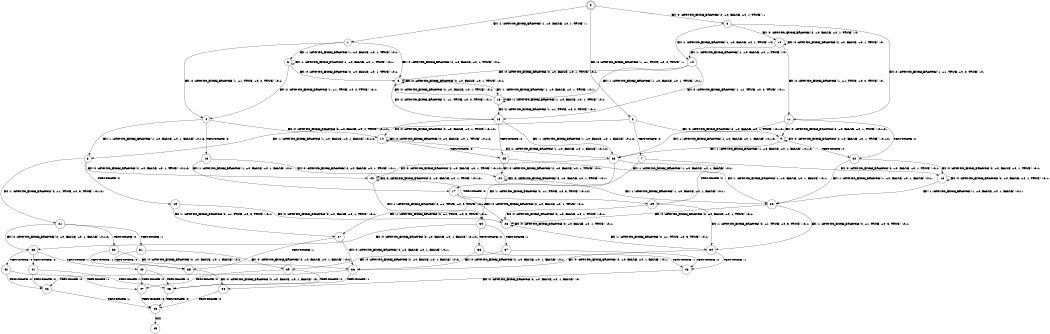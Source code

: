 digraph BCG {
size = "7, 10.5";
center = TRUE;
node [shape = circle];
0 [peripheries = 2];
0 -> 1 [label = "EX !1 !ATOMIC_EXCH_BRANCH (1, +0, FALSE, +0, 1, TRUE) !::"];
0 -> 2 [label = "EX !2 !ATOMIC_EXCH_BRANCH (1, +1, TRUE, +0, 2, TRUE) !::"];
0 -> 3 [label = "EX !0 !ATOMIC_EXCH_BRANCH (2, +0, FALSE, +0, 1, TRUE) !::"];
1 -> 4 [label = "EX !2 !ATOMIC_EXCH_BRANCH (1, +1, TRUE, +0, 2, TRUE) !:0:1:"];
1 -> 5 [label = "EX !0 !ATOMIC_EXCH_BRANCH (2, +0, FALSE, +0, 1, TRUE) !:0:1:"];
1 -> 6 [label = "EX !1 !ATOMIC_EXCH_BRANCH (1, +0, FALSE, +0, 1, TRUE) !:0:1:"];
2 -> 7 [label = "TERMINATE !2"];
2 -> 8 [label = "EX !1 !ATOMIC_EXCH_BRANCH (1, +0, FALSE, +0, 1, FALSE) !:0:1:2:"];
2 -> 9 [label = "EX !0 !ATOMIC_EXCH_BRANCH (2, +0, FALSE, +0, 1, TRUE) !:0:1:2:"];
3 -> 10 [label = "EX !1 !ATOMIC_EXCH_BRANCH (1, +0, FALSE, +0, 1, TRUE) !:0:"];
3 -> 11 [label = "EX !2 !ATOMIC_EXCH_BRANCH (1, +1, TRUE, +0, 2, TRUE) !:0:"];
3 -> 12 [label = "EX !0 !ATOMIC_EXCH_BRANCH (2, +0, FALSE, +0, 1, TRUE) !:0:"];
4 -> 13 [label = "TERMINATE !2"];
4 -> 14 [label = "EX !0 !ATOMIC_EXCH_BRANCH (2, +0, FALSE, +0, 1, TRUE) !:0:1:2:"];
4 -> 8 [label = "EX !1 !ATOMIC_EXCH_BRANCH (1, +0, FALSE, +0, 1, FALSE) !:0:1:2:"];
5 -> 15 [label = "EX !2 !ATOMIC_EXCH_BRANCH (1, +1, TRUE, +0, 2, TRUE) !:0:1:"];
5 -> 16 [label = "EX !1 !ATOMIC_EXCH_BRANCH (1, +0, FALSE, +0, 1, TRUE) !:0:1:"];
5 -> 5 [label = "EX !0 !ATOMIC_EXCH_BRANCH (2, +0, FALSE, +0, 1, TRUE) !:0:1:"];
6 -> 4 [label = "EX !2 !ATOMIC_EXCH_BRANCH (1, +1, TRUE, +0, 2, TRUE) !:0:1:"];
6 -> 5 [label = "EX !0 !ATOMIC_EXCH_BRANCH (2, +0, FALSE, +0, 1, TRUE) !:0:1:"];
6 -> 6 [label = "EX !1 !ATOMIC_EXCH_BRANCH (1, +0, FALSE, +0, 1, TRUE) !:0:1:"];
7 -> 17 [label = "EX !1 !ATOMIC_EXCH_BRANCH (1, +0, FALSE, +0, 1, FALSE) !:0:1:"];
7 -> 18 [label = "EX !0 !ATOMIC_EXCH_BRANCH (2, +0, FALSE, +0, 1, TRUE) !:0:1:"];
8 -> 19 [label = "TERMINATE !2"];
8 -> 20 [label = "EX !0 !ATOMIC_EXCH_BRANCH (2, +0, FALSE, +0, 1, TRUE) !:0:1:2:"];
8 -> 21 [label = "EX !1 !ATOMIC_EXCH_BRANCH (2, +1, TRUE, +0, 3, TRUE) !:0:1:2:"];
9 -> 22 [label = "TERMINATE !2"];
9 -> 23 [label = "EX !1 !ATOMIC_EXCH_BRANCH (1, +0, FALSE, +0, 1, FALSE) !:0:1:2:"];
9 -> 9 [label = "EX !0 !ATOMIC_EXCH_BRANCH (2, +0, FALSE, +0, 1, TRUE) !:0:1:2:"];
10 -> 15 [label = "EX !2 !ATOMIC_EXCH_BRANCH (1, +1, TRUE, +0, 2, TRUE) !:0:1:"];
10 -> 16 [label = "EX !1 !ATOMIC_EXCH_BRANCH (1, +0, FALSE, +0, 1, TRUE) !:0:1:"];
10 -> 5 [label = "EX !0 !ATOMIC_EXCH_BRANCH (2, +0, FALSE, +0, 1, TRUE) !:0:1:"];
11 -> 22 [label = "TERMINATE !2"];
11 -> 23 [label = "EX !1 !ATOMIC_EXCH_BRANCH (1, +0, FALSE, +0, 1, FALSE) !:0:1:2:"];
11 -> 9 [label = "EX !0 !ATOMIC_EXCH_BRANCH (2, +0, FALSE, +0, 1, TRUE) !:0:1:2:"];
12 -> 10 [label = "EX !1 !ATOMIC_EXCH_BRANCH (1, +0, FALSE, +0, 1, TRUE) !:0:"];
12 -> 11 [label = "EX !2 !ATOMIC_EXCH_BRANCH (1, +1, TRUE, +0, 2, TRUE) !:0:"];
12 -> 12 [label = "EX !0 !ATOMIC_EXCH_BRANCH (2, +0, FALSE, +0, 1, TRUE) !:0:"];
13 -> 24 [label = "EX !0 !ATOMIC_EXCH_BRANCH (2, +0, FALSE, +0, 1, TRUE) !:0:1:"];
13 -> 17 [label = "EX !1 !ATOMIC_EXCH_BRANCH (1, +0, FALSE, +0, 1, FALSE) !:0:1:"];
14 -> 25 [label = "TERMINATE !2"];
14 -> 23 [label = "EX !1 !ATOMIC_EXCH_BRANCH (1, +0, FALSE, +0, 1, FALSE) !:0:1:2:"];
14 -> 14 [label = "EX !0 !ATOMIC_EXCH_BRANCH (2, +0, FALSE, +0, 1, TRUE) !:0:1:2:"];
15 -> 25 [label = "TERMINATE !2"];
15 -> 23 [label = "EX !1 !ATOMIC_EXCH_BRANCH (1, +0, FALSE, +0, 1, FALSE) !:0:1:2:"];
15 -> 14 [label = "EX !0 !ATOMIC_EXCH_BRANCH (2, +0, FALSE, +0, 1, TRUE) !:0:1:2:"];
16 -> 15 [label = "EX !2 !ATOMIC_EXCH_BRANCH (1, +1, TRUE, +0, 2, TRUE) !:0:1:"];
16 -> 16 [label = "EX !1 !ATOMIC_EXCH_BRANCH (1, +0, FALSE, +0, 1, TRUE) !:0:1:"];
16 -> 5 [label = "EX !0 !ATOMIC_EXCH_BRANCH (2, +0, FALSE, +0, 1, TRUE) !:0:1:"];
17 -> 26 [label = "EX !0 !ATOMIC_EXCH_BRANCH (2, +0, FALSE, +0, 1, TRUE) !:0:1:"];
17 -> 27 [label = "EX !1 !ATOMIC_EXCH_BRANCH (2, +1, TRUE, +0, 3, TRUE) !:0:1:"];
18 -> 28 [label = "EX !1 !ATOMIC_EXCH_BRANCH (1, +0, FALSE, +0, 1, FALSE) !:0:1:"];
18 -> 18 [label = "EX !0 !ATOMIC_EXCH_BRANCH (2, +0, FALSE, +0, 1, TRUE) !:0:1:"];
19 -> 26 [label = "EX !0 !ATOMIC_EXCH_BRANCH (2, +0, FALSE, +0, 1, TRUE) !:0:1:"];
19 -> 27 [label = "EX !1 !ATOMIC_EXCH_BRANCH (2, +1, TRUE, +0, 3, TRUE) !:0:1:"];
20 -> 29 [label = "TERMINATE !2"];
20 -> 30 [label = "EX !1 !ATOMIC_EXCH_BRANCH (2, +1, TRUE, +0, 3, TRUE) !:0:1:2:"];
20 -> 20 [label = "EX !0 !ATOMIC_EXCH_BRANCH (2, +0, FALSE, +0, 1, TRUE) !:0:1:2:"];
21 -> 31 [label = "TERMINATE !1"];
21 -> 32 [label = "TERMINATE !2"];
21 -> 33 [label = "EX !0 !ATOMIC_EXCH_BRANCH (2, +0, FALSE, +0, 1, FALSE) !:0:1:2:"];
22 -> 28 [label = "EX !1 !ATOMIC_EXCH_BRANCH (1, +0, FALSE, +0, 1, FALSE) !:0:1:"];
22 -> 18 [label = "EX !0 !ATOMIC_EXCH_BRANCH (2, +0, FALSE, +0, 1, TRUE) !:0:1:"];
23 -> 29 [label = "TERMINATE !2"];
23 -> 30 [label = "EX !1 !ATOMIC_EXCH_BRANCH (2, +1, TRUE, +0, 3, TRUE) !:0:1:2:"];
23 -> 20 [label = "EX !0 !ATOMIC_EXCH_BRANCH (2, +0, FALSE, +0, 1, TRUE) !:0:1:2:"];
24 -> 28 [label = "EX !1 !ATOMIC_EXCH_BRANCH (1, +0, FALSE, +0, 1, FALSE) !:0:1:"];
24 -> 24 [label = "EX !0 !ATOMIC_EXCH_BRANCH (2, +0, FALSE, +0, 1, TRUE) !:0:1:"];
25 -> 28 [label = "EX !1 !ATOMIC_EXCH_BRANCH (1, +0, FALSE, +0, 1, FALSE) !:0:1:"];
25 -> 24 [label = "EX !0 !ATOMIC_EXCH_BRANCH (2, +0, FALSE, +0, 1, TRUE) !:0:1:"];
26 -> 34 [label = "EX !1 !ATOMIC_EXCH_BRANCH (2, +1, TRUE, +0, 3, TRUE) !:0:1:"];
26 -> 26 [label = "EX !0 !ATOMIC_EXCH_BRANCH (2, +0, FALSE, +0, 1, TRUE) !:0:1:"];
27 -> 35 [label = "TERMINATE !1"];
27 -> 36 [label = "EX !0 !ATOMIC_EXCH_BRANCH (2, +0, FALSE, +0, 1, FALSE) !:0:1:"];
28 -> 34 [label = "EX !1 !ATOMIC_EXCH_BRANCH (2, +1, TRUE, +0, 3, TRUE) !:0:1:"];
28 -> 26 [label = "EX !0 !ATOMIC_EXCH_BRANCH (2, +0, FALSE, +0, 1, TRUE) !:0:1:"];
29 -> 34 [label = "EX !1 !ATOMIC_EXCH_BRANCH (2, +1, TRUE, +0, 3, TRUE) !:0:1:"];
29 -> 26 [label = "EX !0 !ATOMIC_EXCH_BRANCH (2, +0, FALSE, +0, 1, TRUE) !:0:1:"];
30 -> 37 [label = "TERMINATE !1"];
30 -> 38 [label = "TERMINATE !2"];
30 -> 33 [label = "EX !0 !ATOMIC_EXCH_BRANCH (2, +0, FALSE, +0, 1, FALSE) !:0:1:2:"];
31 -> 35 [label = "TERMINATE !2"];
31 -> 39 [label = "EX !0 !ATOMIC_EXCH_BRANCH (2, +0, FALSE, +0, 1, FALSE) !:0:2:"];
32 -> 35 [label = "TERMINATE !1"];
32 -> 36 [label = "EX !0 !ATOMIC_EXCH_BRANCH (2, +0, FALSE, +0, 1, FALSE) !:0:1:"];
33 -> 40 [label = "TERMINATE !1"];
33 -> 41 [label = "TERMINATE !2"];
33 -> 42 [label = "TERMINATE !0"];
34 -> 43 [label = "TERMINATE !1"];
34 -> 36 [label = "EX !0 !ATOMIC_EXCH_BRANCH (2, +0, FALSE, +0, 1, FALSE) !:0:1:"];
35 -> 44 [label = "EX !0 !ATOMIC_EXCH_BRANCH (2, +0, FALSE, +0, 1, FALSE) !:0:"];
36 -> 45 [label = "TERMINATE !1"];
36 -> 46 [label = "TERMINATE !0"];
37 -> 43 [label = "TERMINATE !2"];
37 -> 39 [label = "EX !0 !ATOMIC_EXCH_BRANCH (2, +0, FALSE, +0, 1, FALSE) !:0:2:"];
38 -> 43 [label = "TERMINATE !1"];
38 -> 36 [label = "EX !0 !ATOMIC_EXCH_BRANCH (2, +0, FALSE, +0, 1, FALSE) !:0:1:"];
39 -> 45 [label = "TERMINATE !2"];
39 -> 47 [label = "TERMINATE !0"];
40 -> 45 [label = "TERMINATE !2"];
40 -> 47 [label = "TERMINATE !0"];
41 -> 45 [label = "TERMINATE !1"];
41 -> 46 [label = "TERMINATE !0"];
42 -> 47 [label = "TERMINATE !1"];
42 -> 46 [label = "TERMINATE !2"];
43 -> 44 [label = "EX !0 !ATOMIC_EXCH_BRANCH (2, +0, FALSE, +0, 1, FALSE) !:0:"];
44 -> 48 [label = "TERMINATE !0"];
45 -> 48 [label = "TERMINATE !0"];
46 -> 48 [label = "TERMINATE !1"];
47 -> 48 [label = "TERMINATE !2"];
48 -> 49 [label = "exit"];
}
